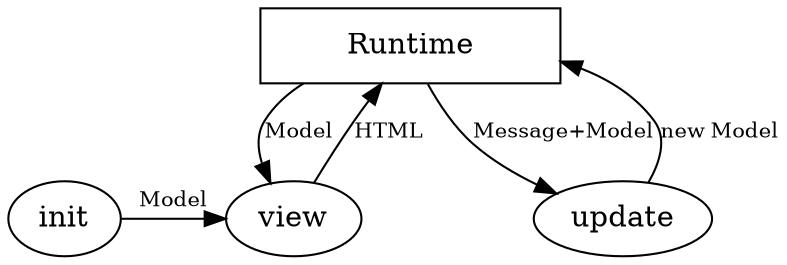 digraph elmarchitecture {
    Runtime [shape=box,width=2];
    init [root=true];
    init -> view [label=Model,fontsize=10];
    view -> Runtime [label=HTML,fontsize=10];
    Runtime -> update [label="Message+Model",fontsize=10];
    update -> Runtime [label="new Model",fontsize=10];
    Runtime -> view [label="Model",fontsize=10];

    { rank=same; init view }
    { rank=same; update }
    { rank=same; Runtime }
}
